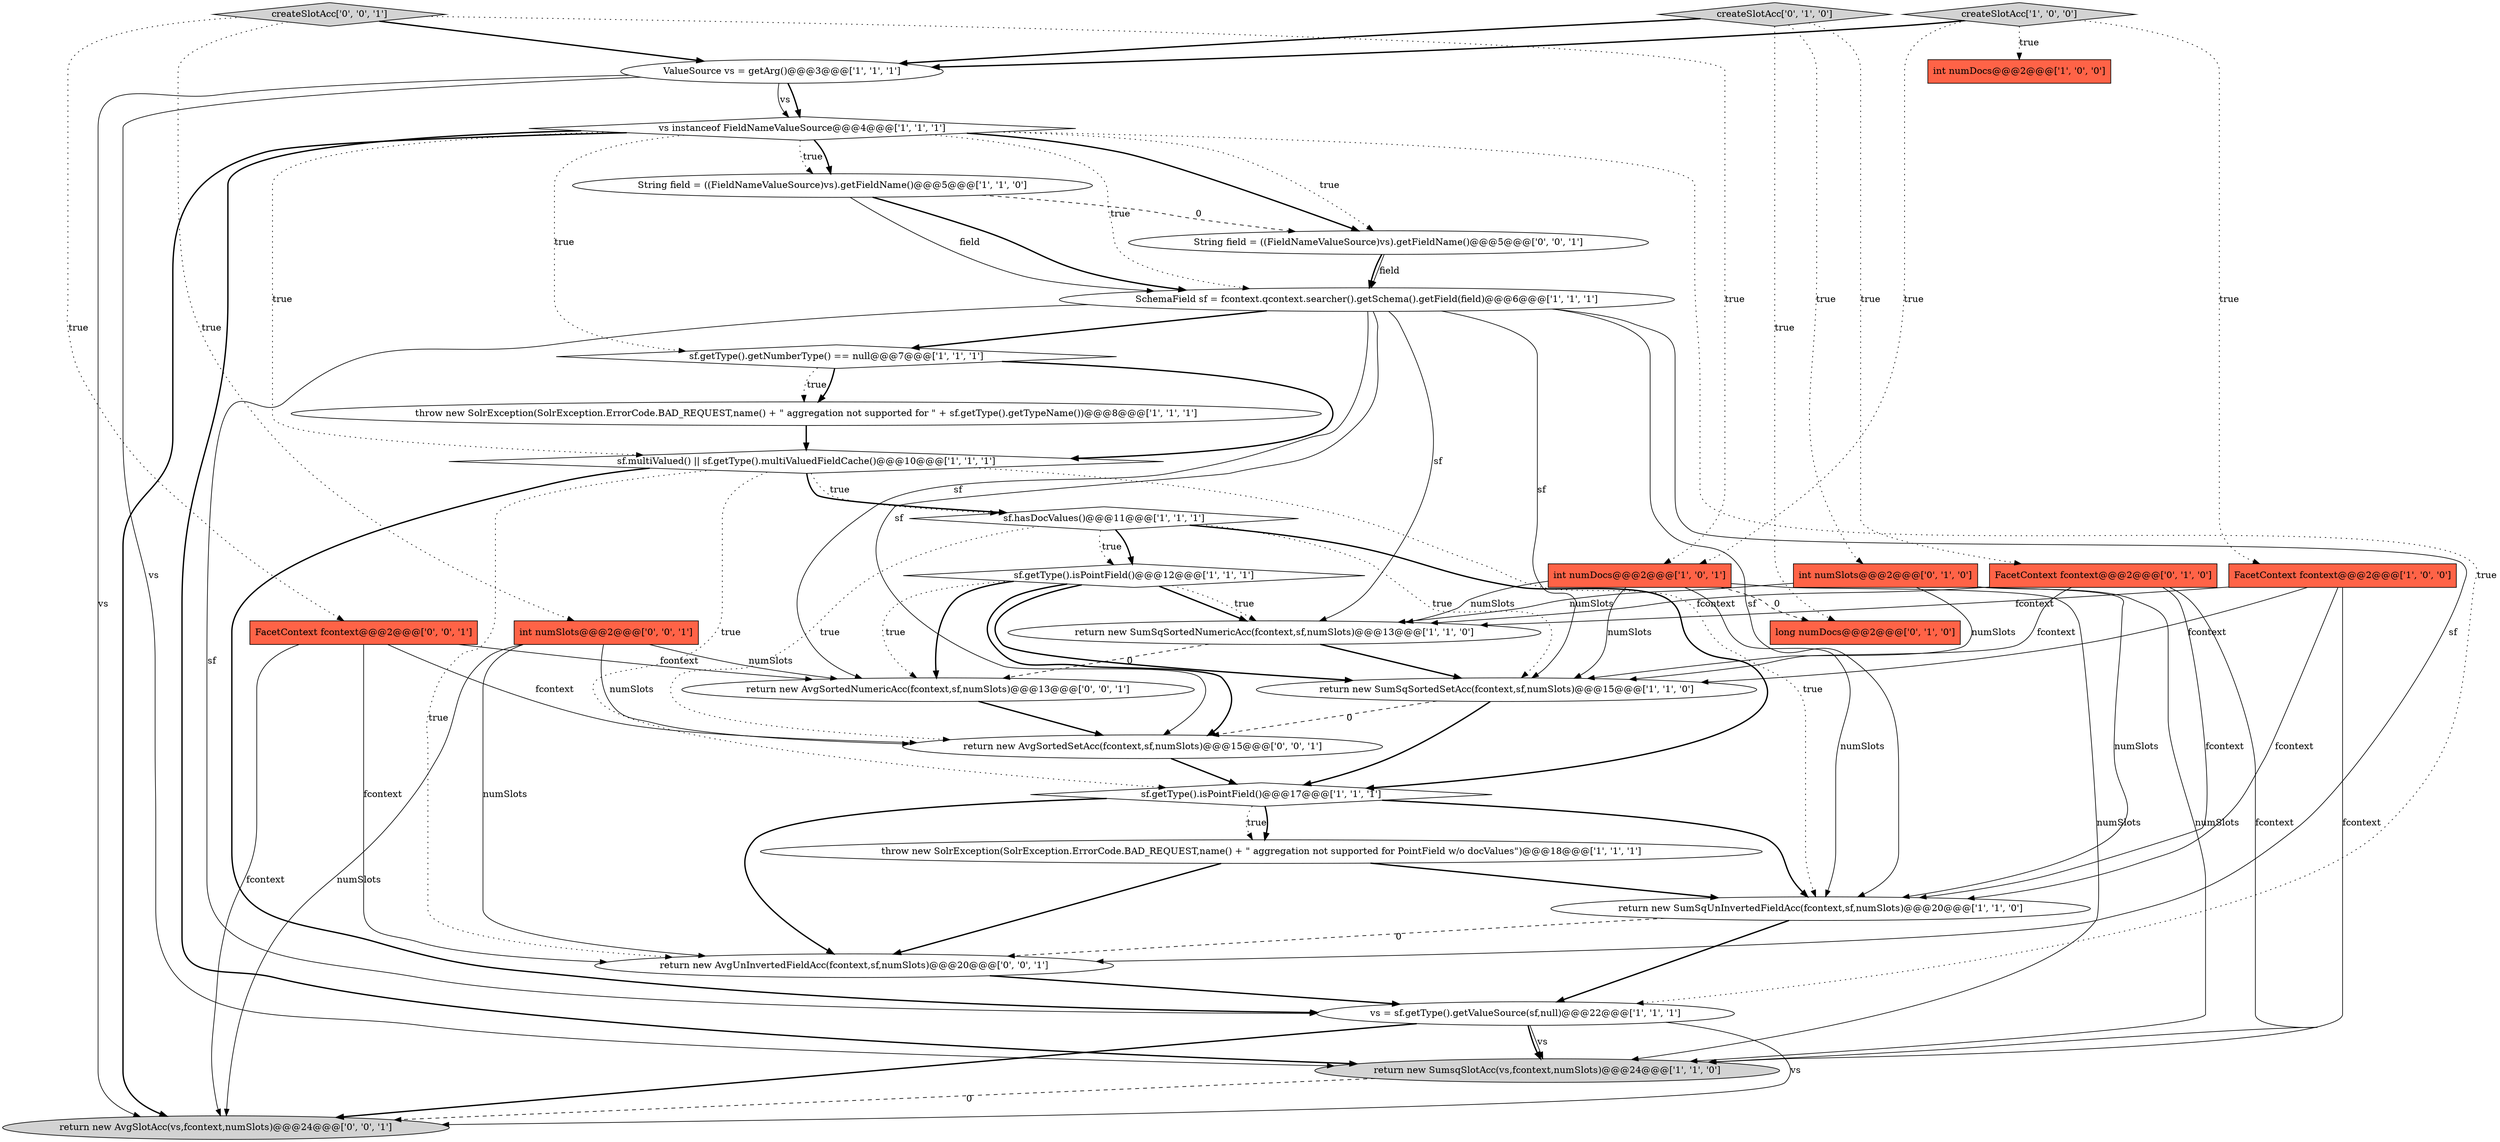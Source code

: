 digraph {
10 [style = filled, label = "vs = sf.getType().getValueSource(sf,null)@@@22@@@['1', '1', '1']", fillcolor = white, shape = ellipse image = "AAA0AAABBB1BBB"];
11 [style = filled, label = "sf.getType().getNumberType() == null@@@7@@@['1', '1', '1']", fillcolor = white, shape = diamond image = "AAA0AAABBB1BBB"];
25 [style = filled, label = "String field = ((FieldNameValueSource)vs).getFieldName()@@@5@@@['0', '0', '1']", fillcolor = white, shape = ellipse image = "AAA0AAABBB3BBB"];
22 [style = filled, label = "long numDocs@@@2@@@['0', '1', '0']", fillcolor = tomato, shape = box image = "AAA1AAABBB2BBB"];
18 [style = filled, label = "int numDocs@@@2@@@['1', '0', '1']", fillcolor = tomato, shape = box image = "AAA0AAABBB1BBB"];
27 [style = filled, label = "return new AvgUnInvertedFieldAcc(fcontext,sf,numSlots)@@@20@@@['0', '0', '1']", fillcolor = white, shape = ellipse image = "AAA0AAABBB3BBB"];
3 [style = filled, label = "int numDocs@@@2@@@['1', '0', '0']", fillcolor = tomato, shape = box image = "AAA0AAABBB1BBB"];
8 [style = filled, label = "sf.multiValued() || sf.getType().multiValuedFieldCache()@@@10@@@['1', '1', '1']", fillcolor = white, shape = diamond image = "AAA0AAABBB1BBB"];
19 [style = filled, label = "sf.hasDocValues()@@@11@@@['1', '1', '1']", fillcolor = white, shape = diamond image = "AAA0AAABBB1BBB"];
2 [style = filled, label = "vs instanceof FieldNameValueSource@@@4@@@['1', '1', '1']", fillcolor = white, shape = diamond image = "AAA0AAABBB1BBB"];
12 [style = filled, label = "String field = ((FieldNameValueSource)vs).getFieldName()@@@5@@@['1', '1', '0']", fillcolor = white, shape = ellipse image = "AAA0AAABBB1BBB"];
16 [style = filled, label = "return new SumsqSlotAcc(vs,fcontext,numSlots)@@@24@@@['1', '1', '0']", fillcolor = lightgray, shape = ellipse image = "AAA0AAABBB1BBB"];
21 [style = filled, label = "int numSlots@@@2@@@['0', '1', '0']", fillcolor = tomato, shape = box image = "AAA0AAABBB2BBB"];
0 [style = filled, label = "throw new SolrException(SolrException.ErrorCode.BAD_REQUEST,name() + \" aggregation not supported for \" + sf.getType().getTypeName())@@@8@@@['1', '1', '1']", fillcolor = white, shape = ellipse image = "AAA0AAABBB1BBB"];
9 [style = filled, label = "return new SumSqSortedSetAcc(fcontext,sf,numSlots)@@@15@@@['1', '1', '0']", fillcolor = white, shape = ellipse image = "AAA0AAABBB1BBB"];
14 [style = filled, label = "sf.getType().isPointField()@@@12@@@['1', '1', '1']", fillcolor = white, shape = diamond image = "AAA0AAABBB1BBB"];
6 [style = filled, label = "throw new SolrException(SolrException.ErrorCode.BAD_REQUEST,name() + \" aggregation not supported for PointField w/o docValues\")@@@18@@@['1', '1', '1']", fillcolor = white, shape = ellipse image = "AAA0AAABBB1BBB"];
5 [style = filled, label = "return new SumSqUnInvertedFieldAcc(fcontext,sf,numSlots)@@@20@@@['1', '1', '0']", fillcolor = white, shape = ellipse image = "AAA0AAABBB1BBB"];
26 [style = filled, label = "return new AvgSortedNumericAcc(fcontext,sf,numSlots)@@@13@@@['0', '0', '1']", fillcolor = white, shape = ellipse image = "AAA0AAABBB3BBB"];
1 [style = filled, label = "sf.getType().isPointField()@@@17@@@['1', '1', '1']", fillcolor = white, shape = diamond image = "AAA0AAABBB1BBB"];
24 [style = filled, label = "createSlotAcc['0', '0', '1']", fillcolor = lightgray, shape = diamond image = "AAA0AAABBB3BBB"];
28 [style = filled, label = "int numSlots@@@2@@@['0', '0', '1']", fillcolor = tomato, shape = box image = "AAA0AAABBB3BBB"];
13 [style = filled, label = "createSlotAcc['1', '0', '0']", fillcolor = lightgray, shape = diamond image = "AAA0AAABBB1BBB"];
20 [style = filled, label = "FacetContext fcontext@@@2@@@['0', '1', '0']", fillcolor = tomato, shape = box image = "AAA0AAABBB2BBB"];
23 [style = filled, label = "createSlotAcc['0', '1', '0']", fillcolor = lightgray, shape = diamond image = "AAA0AAABBB2BBB"];
15 [style = filled, label = "return new SumSqSortedNumericAcc(fcontext,sf,numSlots)@@@13@@@['1', '1', '0']", fillcolor = white, shape = ellipse image = "AAA0AAABBB1BBB"];
17 [style = filled, label = "FacetContext fcontext@@@2@@@['1', '0', '0']", fillcolor = tomato, shape = box image = "AAA0AAABBB1BBB"];
7 [style = filled, label = "ValueSource vs = getArg()@@@3@@@['1', '1', '1']", fillcolor = white, shape = ellipse image = "AAA0AAABBB1BBB"];
30 [style = filled, label = "return new AvgSlotAcc(vs,fcontext,numSlots)@@@24@@@['0', '0', '1']", fillcolor = lightgray, shape = ellipse image = "AAA0AAABBB3BBB"];
29 [style = filled, label = "FacetContext fcontext@@@2@@@['0', '0', '1']", fillcolor = tomato, shape = box image = "AAA0AAABBB3BBB"];
31 [style = filled, label = "return new AvgSortedSetAcc(fcontext,sf,numSlots)@@@15@@@['0', '0', '1']", fillcolor = white, shape = ellipse image = "AAA0AAABBB3BBB"];
4 [style = filled, label = "SchemaField sf = fcontext.qcontext.searcher().getSchema().getField(field)@@@6@@@['1', '1', '1']", fillcolor = white, shape = ellipse image = "AAA0AAABBB1BBB"];
1->5 [style = bold, label=""];
7->16 [style = solid, label="vs"];
8->10 [style = bold, label=""];
21->9 [style = solid, label="numSlots"];
23->22 [style = dotted, label="true"];
14->26 [style = dotted, label="true"];
18->5 [style = solid, label="numSlots"];
1->27 [style = bold, label=""];
31->1 [style = bold, label=""];
29->31 [style = solid, label="fcontext"];
20->9 [style = solid, label="fcontext"];
2->11 [style = dotted, label="true"];
2->25 [style = dotted, label="true"];
19->1 [style = bold, label=""];
12->4 [style = solid, label="field"];
11->0 [style = dotted, label="true"];
20->5 [style = solid, label="fcontext"];
0->8 [style = bold, label=""];
4->26 [style = solid, label="sf"];
29->26 [style = solid, label="fcontext"];
14->9 [style = bold, label=""];
1->6 [style = dotted, label="true"];
2->25 [style = bold, label=""];
4->10 [style = solid, label="sf"];
2->8 [style = dotted, label="true"];
2->10 [style = dotted, label="true"];
2->16 [style = bold, label=""];
5->10 [style = bold, label=""];
13->17 [style = dotted, label="true"];
13->3 [style = dotted, label="true"];
25->4 [style = solid, label="field"];
23->21 [style = dotted, label="true"];
29->30 [style = solid, label="fcontext"];
5->27 [style = dashed, label="0"];
17->5 [style = solid, label="fcontext"];
9->31 [style = dashed, label="0"];
18->15 [style = solid, label="numSlots"];
7->2 [style = bold, label=""];
15->9 [style = bold, label=""];
19->9 [style = dotted, label="true"];
2->12 [style = dotted, label="true"];
15->26 [style = dashed, label="0"];
11->8 [style = bold, label=""];
20->15 [style = solid, label="fcontext"];
14->15 [style = bold, label=""];
23->7 [style = bold, label=""];
9->1 [style = bold, label=""];
24->7 [style = bold, label=""];
24->18 [style = dotted, label="true"];
8->19 [style = dotted, label="true"];
18->9 [style = solid, label="numSlots"];
20->16 [style = solid, label="fcontext"];
13->18 [style = dotted, label="true"];
28->27 [style = solid, label="numSlots"];
18->22 [style = dashed, label="0"];
17->15 [style = solid, label="fcontext"];
6->27 [style = bold, label=""];
6->5 [style = bold, label=""];
23->20 [style = dotted, label="true"];
26->31 [style = bold, label=""];
1->6 [style = bold, label=""];
19->14 [style = bold, label=""];
10->16 [style = bold, label=""];
16->30 [style = dashed, label="0"];
7->30 [style = solid, label="vs"];
4->31 [style = solid, label="sf"];
27->10 [style = bold, label=""];
2->4 [style = dotted, label="true"];
14->31 [style = bold, label=""];
4->9 [style = solid, label="sf"];
10->30 [style = bold, label=""];
19->31 [style = dotted, label="true"];
10->30 [style = solid, label="vs"];
19->14 [style = dotted, label="true"];
8->19 [style = bold, label=""];
24->29 [style = dotted, label="true"];
28->30 [style = solid, label="numSlots"];
25->4 [style = bold, label=""];
24->28 [style = dotted, label="true"];
17->16 [style = solid, label="fcontext"];
2->12 [style = bold, label=""];
18->16 [style = solid, label="numSlots"];
29->27 [style = solid, label="fcontext"];
14->26 [style = bold, label=""];
8->1 [style = dotted, label="true"];
28->31 [style = solid, label="numSlots"];
14->15 [style = dotted, label="true"];
11->0 [style = bold, label=""];
10->16 [style = solid, label="vs"];
12->25 [style = dashed, label="0"];
12->4 [style = bold, label=""];
4->5 [style = solid, label="sf"];
7->2 [style = solid, label="vs"];
21->5 [style = solid, label="numSlots"];
4->27 [style = solid, label="sf"];
13->7 [style = bold, label=""];
4->15 [style = solid, label="sf"];
8->5 [style = dotted, label="true"];
21->15 [style = solid, label="numSlots"];
17->9 [style = solid, label="fcontext"];
8->27 [style = dotted, label="true"];
2->30 [style = bold, label=""];
4->11 [style = bold, label=""];
21->16 [style = solid, label="numSlots"];
28->26 [style = solid, label="numSlots"];
}
